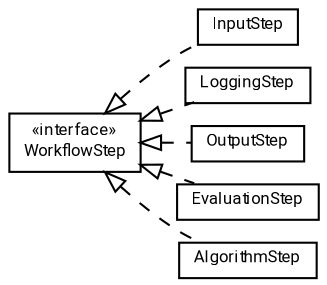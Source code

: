#!/usr/local/bin/dot
#
# Class diagram 
# Generated by UMLGraph version R5_7_2-60-g0e99a6 (http://www.spinellis.gr/umlgraph/)
#

digraph G {
	graph [fontnames="svg"]
	edge [fontname="Roboto",fontsize=7,labelfontname="Roboto",labelfontsize=7,color="black"];
	node [fontname="Roboto",fontcolor="black",fontsize=8,shape=plaintext,margin=0,width=0,height=0];
	nodesep=0.15;
	ranksep=0.25;
	rankdir=LR;
	// de.lmu.ifi.dbs.elki.workflow.InputStep
	c9603 [label=<<table title="de.lmu.ifi.dbs.elki.workflow.InputStep" border="0" cellborder="1" cellspacing="0" cellpadding="2" href="InputStep.html" target="_parent">
		<tr><td><table border="0" cellspacing="0" cellpadding="1">
		<tr><td align="center" balign="center"> <font face="Roboto">InputStep</font> </td></tr>
		</table></td></tr>
		</table>>, URL="InputStep.html"];
	// de.lmu.ifi.dbs.elki.workflow.LoggingStep
	c9605 [label=<<table title="de.lmu.ifi.dbs.elki.workflow.LoggingStep" border="0" cellborder="1" cellspacing="0" cellpadding="2" href="LoggingStep.html" target="_parent">
		<tr><td><table border="0" cellspacing="0" cellpadding="1">
		<tr><td align="center" balign="center"> <font face="Roboto">LoggingStep</font> </td></tr>
		</table></td></tr>
		</table>>, URL="LoggingStep.html"];
	// de.lmu.ifi.dbs.elki.workflow.OutputStep
	c9607 [label=<<table title="de.lmu.ifi.dbs.elki.workflow.OutputStep" border="0" cellborder="1" cellspacing="0" cellpadding="2" href="OutputStep.html" target="_parent">
		<tr><td><table border="0" cellspacing="0" cellpadding="1">
		<tr><td align="center" balign="center"> <font face="Roboto">OutputStep</font> </td></tr>
		</table></td></tr>
		</table>>, URL="OutputStep.html"];
	// de.lmu.ifi.dbs.elki.workflow.EvaluationStep
	c9609 [label=<<table title="de.lmu.ifi.dbs.elki.workflow.EvaluationStep" border="0" cellborder="1" cellspacing="0" cellpadding="2" href="EvaluationStep.html" target="_parent">
		<tr><td><table border="0" cellspacing="0" cellpadding="1">
		<tr><td align="center" balign="center"> <font face="Roboto">EvaluationStep</font> </td></tr>
		</table></td></tr>
		</table>>, URL="EvaluationStep.html"];
	// de.lmu.ifi.dbs.elki.workflow.WorkflowStep
	c9612 [label=<<table title="de.lmu.ifi.dbs.elki.workflow.WorkflowStep" border="0" cellborder="1" cellspacing="0" cellpadding="2" href="WorkflowStep.html" target="_parent">
		<tr><td><table border="0" cellspacing="0" cellpadding="1">
		<tr><td align="center" balign="center"> &#171;interface&#187; </td></tr>
		<tr><td align="center" balign="center"> <font face="Roboto">WorkflowStep</font> </td></tr>
		</table></td></tr>
		</table>>, URL="WorkflowStep.html"];
	// de.lmu.ifi.dbs.elki.workflow.AlgorithmStep
	c9613 [label=<<table title="de.lmu.ifi.dbs.elki.workflow.AlgorithmStep" border="0" cellborder="1" cellspacing="0" cellpadding="2" href="AlgorithmStep.html" target="_parent">
		<tr><td><table border="0" cellspacing="0" cellpadding="1">
		<tr><td align="center" balign="center"> <font face="Roboto">AlgorithmStep</font> </td></tr>
		</table></td></tr>
		</table>>, URL="AlgorithmStep.html"];
	// de.lmu.ifi.dbs.elki.workflow.InputStep implements de.lmu.ifi.dbs.elki.workflow.WorkflowStep
	c9612 -> c9603 [arrowtail=empty,style=dashed,dir=back,weight=9];
	// de.lmu.ifi.dbs.elki.workflow.LoggingStep implements de.lmu.ifi.dbs.elki.workflow.WorkflowStep
	c9612 -> c9605 [arrowtail=empty,style=dashed,dir=back,weight=9];
	// de.lmu.ifi.dbs.elki.workflow.OutputStep implements de.lmu.ifi.dbs.elki.workflow.WorkflowStep
	c9612 -> c9607 [arrowtail=empty,style=dashed,dir=back,weight=9];
	// de.lmu.ifi.dbs.elki.workflow.EvaluationStep implements de.lmu.ifi.dbs.elki.workflow.WorkflowStep
	c9612 -> c9609 [arrowtail=empty,style=dashed,dir=back,weight=9];
	// de.lmu.ifi.dbs.elki.workflow.AlgorithmStep implements de.lmu.ifi.dbs.elki.workflow.WorkflowStep
	c9612 -> c9613 [arrowtail=empty,style=dashed,dir=back,weight=9];
}

